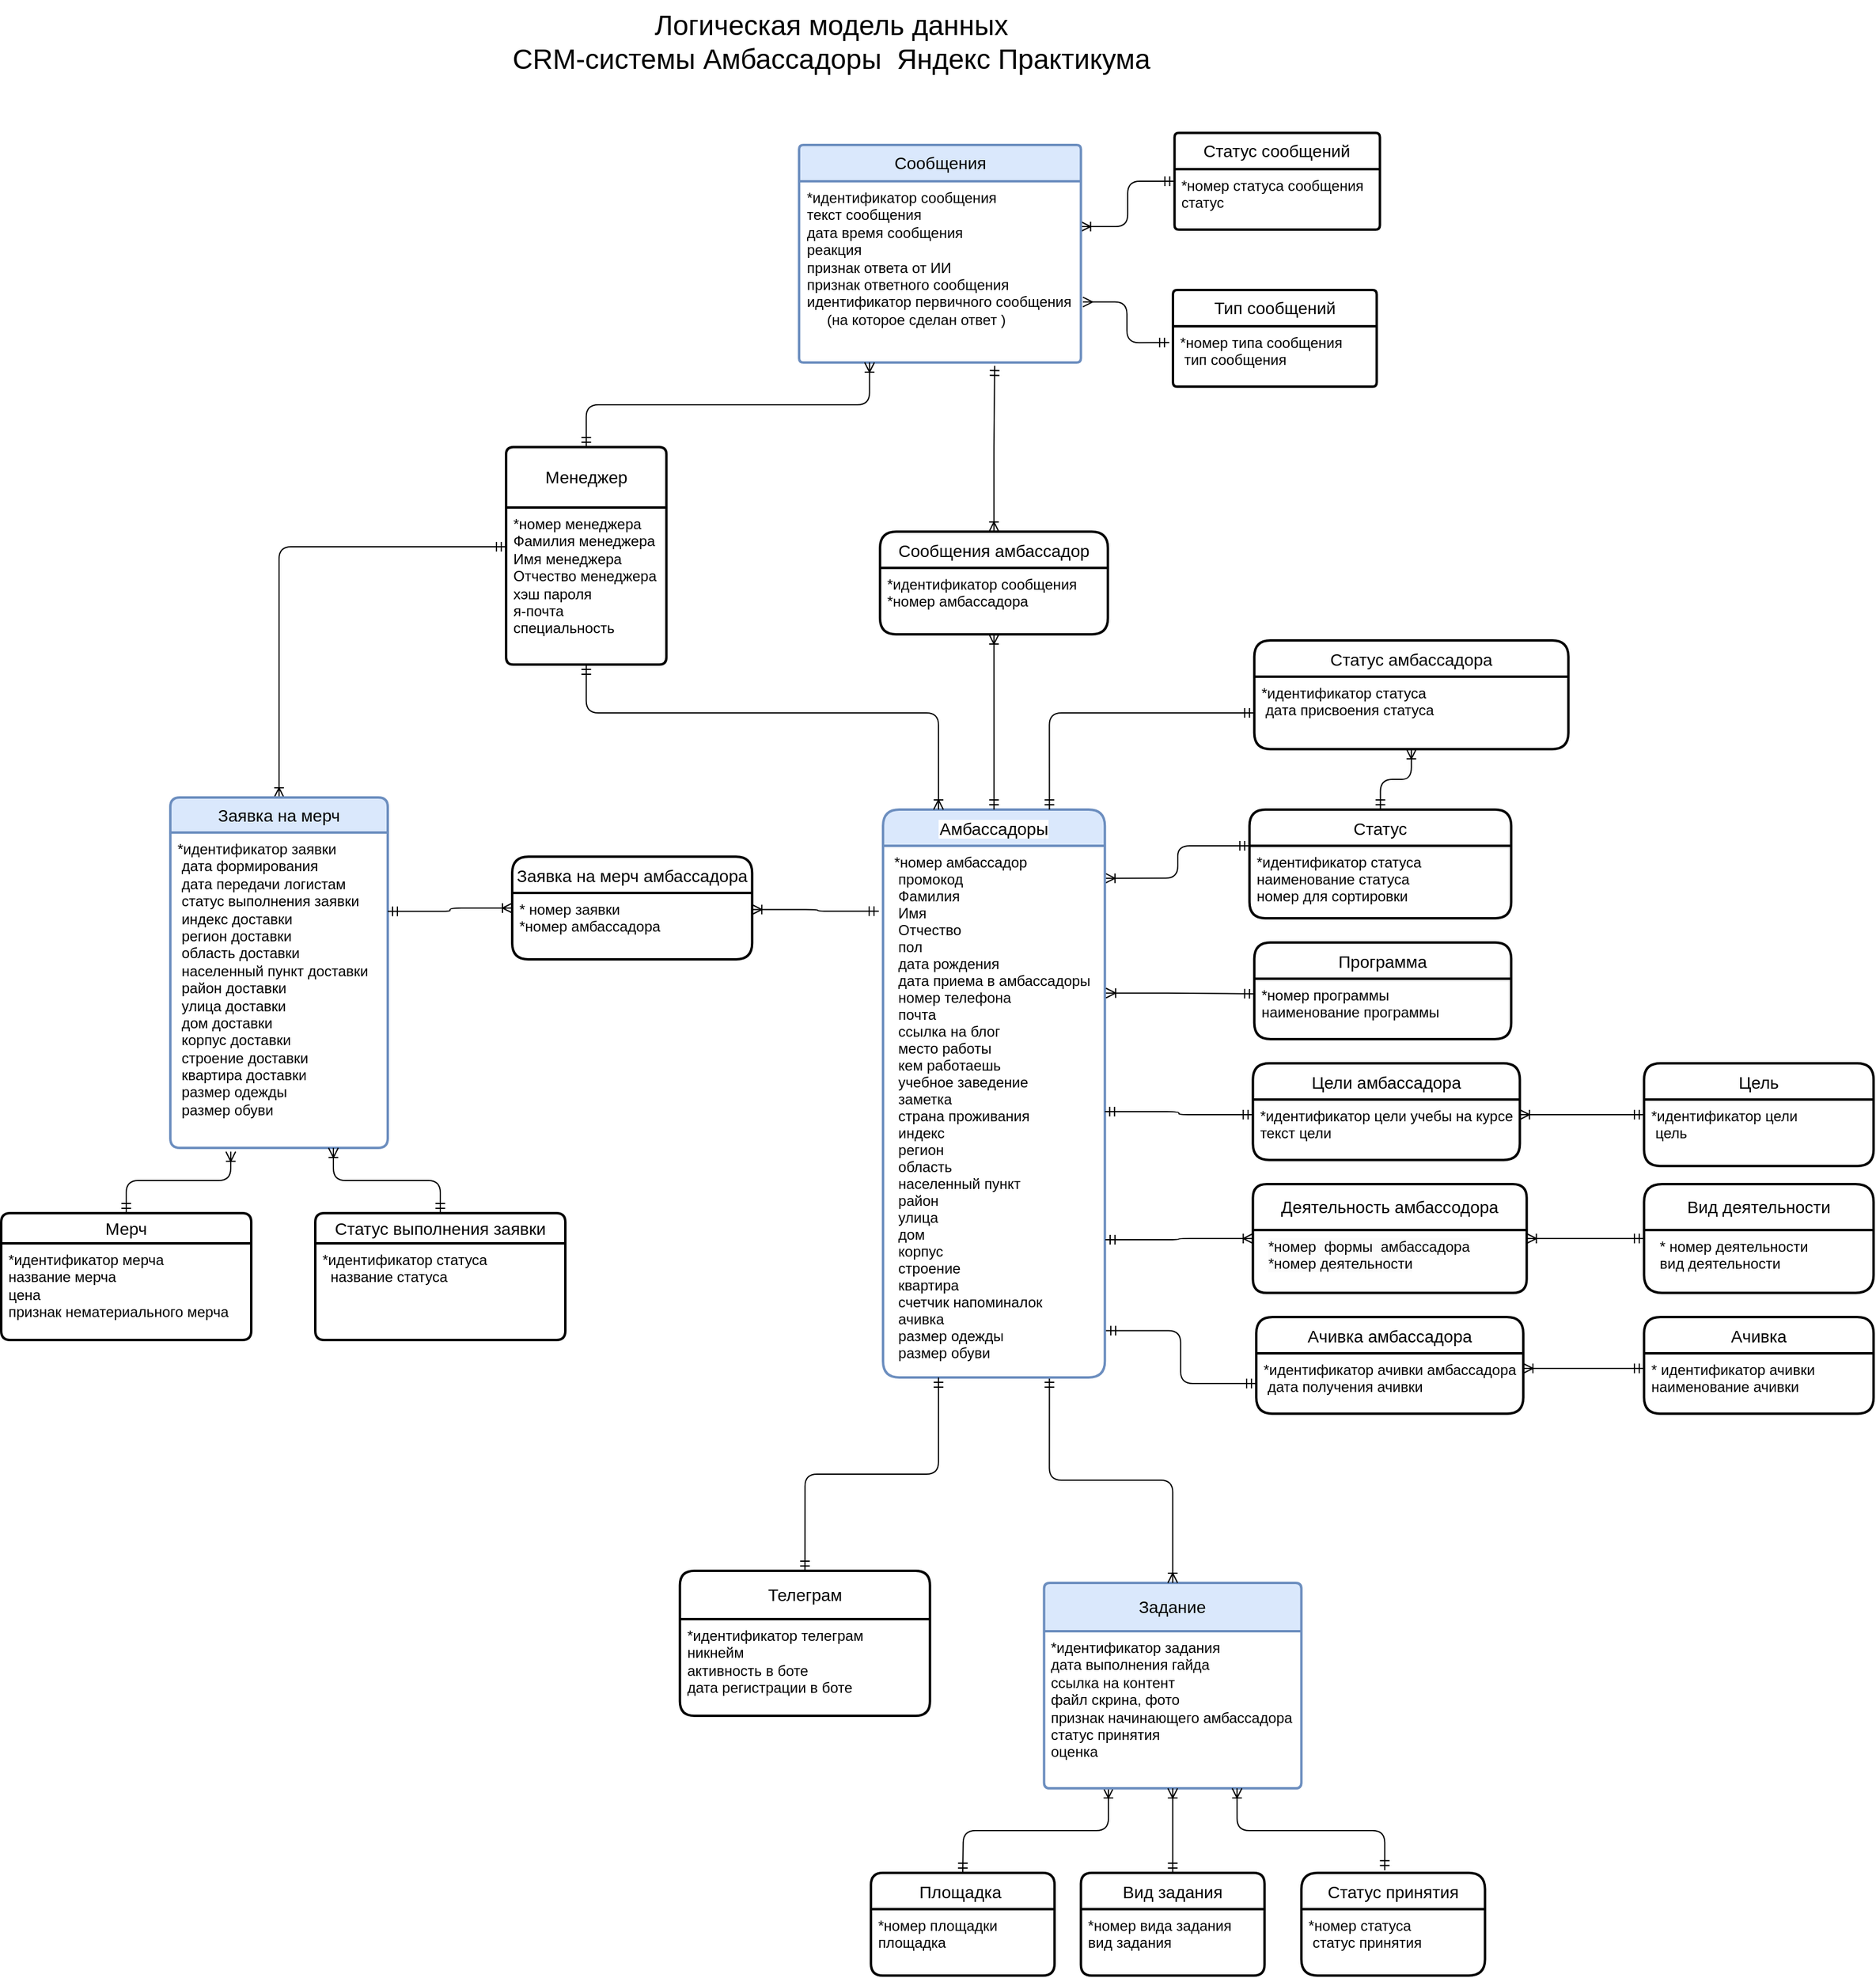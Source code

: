 <mxfile version="24.0.2" type="google">
  <diagram id="1inoC5KQW_fs6emmMPmP" name="Логическая модель">
    <mxGraphModel grid="1" page="1" gridSize="10" guides="1" tooltips="1" connect="1" arrows="1" fold="1" pageScale="1" pageWidth="827" pageHeight="1169" math="0" shadow="0">
      <root>
        <mxCell id="0" />
        <mxCell id="1" parent="0" />
        <mxCell id="5Cf8RRvjpmUDaNiOlN3a-1" style="edgeStyle=orthogonalEdgeStyle;rounded=1;orthogonalLoop=1;jettySize=auto;html=1;startArrow=ERmandOne;startFill=0;endArrow=ERoneToMany;endFill=0;entryX=1;entryY=0.25;entryDx=0;entryDy=0;curved=0;exitX=-0.019;exitY=0.123;exitDx=0;exitDy=0;exitPerimeter=0;" edge="1" parent="1" source="5Cf8RRvjpmUDaNiOlN3a-15" target="5Cf8RRvjpmUDaNiOlN3a-71">
          <mxGeometry relative="1" as="geometry">
            <mxPoint x="790" y="820" as="sourcePoint" />
            <mxPoint x="1020" y="970" as="targetPoint" />
          </mxGeometry>
        </mxCell>
        <mxCell id="5Cf8RRvjpmUDaNiOlN3a-2" value="Статус выполнения заявки" style="swimlane;childLayout=stackLayout;horizontal=1;startSize=25;horizontalStack=0;rounded=1;fontSize=14;fontStyle=0;strokeWidth=2;resizeParent=0;resizeLast=1;shadow=0;dashed=0;align=center;arcSize=10;whiteSpace=wrap;html=1;" vertex="1" parent="1">
          <mxGeometry x="330" y="1064" width="207" height="105" as="geometry" />
        </mxCell>
        <mxCell id="5Cf8RRvjpmUDaNiOlN3a-3" value="*идентификатор статуса&lt;br&gt;&amp;nbsp; название статуса" style="align=left;strokeColor=none;fillColor=none;spacingLeft=4;fontSize=12;verticalAlign=top;resizable=0;rotatable=0;part=1;html=1;" vertex="1" parent="5Cf8RRvjpmUDaNiOlN3a-2">
          <mxGeometry y="25" width="207" height="80" as="geometry" />
        </mxCell>
        <mxCell id="JC4E2Cn0BQSl0S-bhaAd-7" style="edgeStyle=orthogonalEdgeStyle;rounded=1;orthogonalLoop=1;jettySize=auto;html=1;exitX=0.25;exitY=1;exitDx=0;exitDy=0;curved=0;startArrow=ERoneToMany;startFill=0;endArrow=ERmandOne;endFill=0;" edge="1" parent="1" source="5Cf8RRvjpmUDaNiOlN3a-5">
          <mxGeometry relative="1" as="geometry">
            <mxPoint x="766.78" y="1500" as="sourcePoint" />
            <mxPoint x="866" y="1610" as="targetPoint" />
          </mxGeometry>
        </mxCell>
        <mxCell id="5Cf8RRvjpmUDaNiOlN3a-4" value="Задание" style="swimlane;childLayout=stackLayout;horizontal=1;startSize=40;horizontalStack=0;rounded=1;fontSize=14;fontStyle=0;strokeWidth=2;resizeParent=0;resizeLast=1;shadow=0;dashed=0;align=center;arcSize=4;whiteSpace=wrap;html=1;fillColor=#dae8fc;strokeColor=#6c8ebf;" vertex="1" parent="1">
          <mxGeometry x="933.31" y="1370" width="213" height="170" as="geometry" />
        </mxCell>
        <mxCell id="5Cf8RRvjpmUDaNiOlN3a-5" value="*идентификатор задания&lt;br&gt;дата выполнения гайда&lt;br&gt;ссылка на контент&lt;br&gt;файл скрина, фото&lt;br&gt;признак начинающего амбассадора&lt;br&gt;статус принятия&lt;div&gt;оценка&lt;/div&gt;" style="align=left;strokeColor=none;fillColor=none;spacingLeft=4;fontSize=12;verticalAlign=top;resizable=0;rotatable=0;part=1;html=1;" vertex="1" parent="5Cf8RRvjpmUDaNiOlN3a-4">
          <mxGeometry y="40" width="213" height="130" as="geometry" />
        </mxCell>
        <mxCell id="5Cf8RRvjpmUDaNiOlN3a-6" style="edgeStyle=orthogonalEdgeStyle;rounded=1;orthogonalLoop=1;jettySize=auto;html=1;entryX=0.5;entryY=0;entryDx=0;entryDy=0;startArrow=ERmandOne;startFill=0;endArrow=ERoneToMany;endFill=0;exitX=0.75;exitY=1;exitDx=0;exitDy=0;curved=0;" edge="1" parent="1" source="5Cf8RRvjpmUDaNiOlN3a-15" target="5Cf8RRvjpmUDaNiOlN3a-4">
          <mxGeometry relative="1" as="geometry">
            <mxPoint x="756.848" y="1105" as="sourcePoint" />
          </mxGeometry>
        </mxCell>
        <mxCell id="ZbO9i80iJ5fe-en0xGjB-13" style="edgeStyle=orthogonalEdgeStyle;rounded=1;orthogonalLoop=1;jettySize=auto;html=1;exitX=0.5;exitY=0;exitDx=0;exitDy=0;entryX=0;entryY=0.25;entryDx=0;entryDy=0;startArrow=ERoneToMany;startFill=0;endArrow=ERmandOne;endFill=0;curved=0;" edge="1" parent="1" source="5Cf8RRvjpmUDaNiOlN3a-10" target="5Cf8RRvjpmUDaNiOlN3a-54">
          <mxGeometry relative="1" as="geometry" />
        </mxCell>
        <mxCell id="5Cf8RRvjpmUDaNiOlN3a-10" value="Заявка на мерч" style="swimlane;childLayout=stackLayout;horizontal=1;startSize=29;horizontalStack=0;rounded=1;fontSize=14;fontStyle=0;strokeWidth=2;resizeParent=0;resizeLast=1;shadow=0;dashed=0;align=center;arcSize=9;whiteSpace=wrap;html=1;fillColor=#dae8fc;strokeColor=#6c8ebf;" vertex="1" parent="1">
          <mxGeometry x="210" y="720" width="180" height="290" as="geometry" />
        </mxCell>
        <mxCell id="5Cf8RRvjpmUDaNiOlN3a-11" value="*идентификатор&amp;nbsp;заявки&lt;div&gt;&lt;/div&gt;&lt;span style=&quot;background-color: initial;&quot;&gt;&amp;nbsp;дата формирования&lt;/span&gt;&lt;br&gt;&lt;div&gt;&lt;span style=&quot;background-color: initial;&quot;&gt;&amp;nbsp;дата передачи логистам&lt;/span&gt;&lt;/div&gt;&lt;div&gt;&lt;div style=&quot;border-color: var(--border-color);&quot;&gt;&lt;/div&gt;&lt;/div&gt;&lt;span style=&quot;background-color: initial;&quot;&gt;&amp;nbsp;статус выполнения заявки&amp;nbsp;&lt;/span&gt;&lt;div&gt;&lt;span style=&quot;background-color: rgb(255, 255, 255);&quot;&gt;&amp;nbsp;индекс доставки&lt;/span&gt;&lt;br style=&quot;padding: 0px; margin: 0px;&quot;&gt;&lt;span style=&quot;background-color: rgb(255, 255, 255);&quot;&gt;&amp;nbsp;регион доставки&lt;/span&gt;&lt;br style=&quot;padding: 0px; margin: 0px;&quot;&gt;&lt;span style=&quot;background-color: rgb(255, 255, 255);&quot;&gt;&amp;nbsp;область доставки&lt;/span&gt;&lt;br style=&quot;padding: 0px; margin: 0px;&quot;&gt;&lt;span style=&quot;background-color: rgb(255, 255, 255);&quot;&gt;&amp;nbsp;населенный пункт доставки&lt;/span&gt;&lt;br style=&quot;padding: 0px; margin: 0px;&quot;&gt;&lt;span style=&quot;background-color: rgb(255, 255, 255);&quot;&gt;&amp;nbsp;район доставки&lt;/span&gt;&lt;br style=&quot;padding: 0px; margin: 0px;&quot;&gt;&lt;span style=&quot;background-color: rgb(255, 255, 255);&quot;&gt;&amp;nbsp;улица доставки&lt;/span&gt;&lt;br style=&quot;padding: 0px; margin: 0px;&quot;&gt;&lt;span style=&quot;background-color: rgb(255, 255, 255);&quot;&gt;&amp;nbsp;дом доставки&lt;/span&gt;&lt;br style=&quot;padding: 0px; margin: 0px;&quot;&gt;&lt;span style=&quot;background-color: rgb(255, 255, 255);&quot;&gt;&amp;nbsp;корпус доставки&lt;/span&gt;&lt;br style=&quot;padding: 0px; margin: 0px;&quot;&gt;&lt;span style=&quot;background-color: rgb(255, 255, 255);&quot;&gt;&amp;nbsp;строение доставки&lt;/span&gt;&lt;br style=&quot;padding: 0px; margin: 0px;&quot;&gt;&lt;span style=&quot;background-color: rgb(255, 255, 255);&quot;&gt;&amp;nbsp;квартира доставки&lt;/span&gt;&lt;span style=&quot;background-color: initial;&quot;&gt;&lt;br&gt;&lt;/span&gt;&lt;/div&gt;&lt;div&gt;&lt;span style=&quot;background-color: rgb(255, 255, 255);&quot;&gt;&amp;nbsp;размер одежды&lt;/span&gt;&lt;br style=&quot;padding: 0px; margin: 0px;&quot;&gt;&lt;span style=&quot;background-color: rgb(255, 255, 255);&quot;&gt;&amp;nbsp;размер обуви&lt;/span&gt;&lt;span style=&quot;background-color: rgb(255, 255, 255);&quot;&gt;&lt;br&gt;&lt;/span&gt;&lt;/div&gt;" style="align=left;strokeColor=none;fillColor=none;spacingLeft=4;fontSize=12;verticalAlign=top;resizable=0;rotatable=0;part=1;html=1;" vertex="1" parent="5Cf8RRvjpmUDaNiOlN3a-10">
          <mxGeometry y="29" width="180" height="261" as="geometry" />
        </mxCell>
        <mxCell id="5Cf8RRvjpmUDaNiOlN3a-12" style="edgeStyle=orthogonalEdgeStyle;rounded=1;orthogonalLoop=1;jettySize=auto;html=1;exitX=0.5;exitY=0;exitDx=0;exitDy=0;entryX=0.75;entryY=1;entryDx=0;entryDy=0;startArrow=ERmandOne;startFill=0;endArrow=ERoneToMany;endFill=0;curved=0;" edge="1" parent="1" source="5Cf8RRvjpmUDaNiOlN3a-2" target="5Cf8RRvjpmUDaNiOlN3a-11">
          <mxGeometry relative="1" as="geometry">
            <mxPoint x="40.81" y="985.069" as="sourcePoint" />
          </mxGeometry>
        </mxCell>
        <mxCell id="5Cf8RRvjpmUDaNiOlN3a-13" style="edgeStyle=orthogonalEdgeStyle;rounded=1;orthogonalLoop=1;jettySize=auto;html=1;entryX=0;entryY=0;entryDx=0;entryDy=0;startArrow=ERoneToMany;startFill=0;endArrow=ERmandOne;endFill=0;exitX=1.002;exitY=0.061;exitDx=0;exitDy=0;curved=0;exitPerimeter=0;" edge="1" parent="1" source="5Cf8RRvjpmUDaNiOlN3a-15" target="5Cf8RRvjpmUDaNiOlN3a-51">
          <mxGeometry relative="1" as="geometry">
            <Array as="points">
              <mxPoint x="1044" y="787" />
              <mxPoint x="1044" y="760" />
            </Array>
          </mxGeometry>
        </mxCell>
        <mxCell id="5Cf8RRvjpmUDaNiOlN3a-14" value="Амбассадоры" style="swimlane;childLayout=stackLayout;horizontal=1;startSize=30;horizontalStack=0;rounded=1;fontSize=14;fontStyle=0;strokeWidth=2;resizeParent=0;resizeLast=1;shadow=0;dashed=0;align=center;labelBackgroundColor=#FFFFFF;labelBorderColor=none;fillColor=#dae8fc;strokeColor=#6c8ebf;" vertex="1" parent="1">
          <mxGeometry x="800" y="730" width="183.65" height="470" as="geometry">
            <mxRectangle x="50" y="-970" width="130" height="30" as="alternateBounds" />
          </mxGeometry>
        </mxCell>
        <mxCell id="5Cf8RRvjpmUDaNiOlN3a-15" value=" *номер амбассадор&#xa;  промокод&#xa;  Фамилия&#xa;  Имя&#xa;  Отчество&#xa;  пол&#xa;  дата рождения&#xa;  дата приема в амбассадоры&#xa;  номер телефона&#xa;  почта  &#xa;  ссылка на блог&#xa;  место работы&#xa;  кем работаешь&#xa;  учебное заведение &#xa;  заметка &#xa;  страна проживания&#xa;  индекс&#xa;  регион&#xa;  область&#xa;  населенный пункт&#xa;  район&#xa;  улица&#xa;  дом&#xa;  корпус&#xa;  строение&#xa;  квартира&#xa;  счетчик напоминалок&#xa;  ачивка&#xa;  размер одежды&#xa;  размер обуви&#xa;" style="align=left;strokeColor=none;fillColor=none;spacingLeft=4;fontSize=12;verticalAlign=top;resizable=0;rotatable=0;part=1;labelBackgroundColor=#FFFFFF;labelBorderColor=none;" vertex="1" parent="5Cf8RRvjpmUDaNiOlN3a-14">
          <mxGeometry y="30" width="183.65" height="440" as="geometry" />
        </mxCell>
        <mxCell id="5Cf8RRvjpmUDaNiOlN3a-16" style="edgeStyle=orthogonalEdgeStyle;rounded=1;orthogonalLoop=1;jettySize=auto;html=1;entryX=0;entryY=0.25;entryDx=0;entryDy=0;startArrow=ERoneToMany;startFill=0;endArrow=ERmandOne;endFill=0;curved=0;exitX=1.005;exitY=0.277;exitDx=0;exitDy=0;exitPerimeter=0;" edge="1" parent="1" source="5Cf8RRvjpmUDaNiOlN3a-15" target="5Cf8RRvjpmUDaNiOlN3a-42">
          <mxGeometry relative="1" as="geometry">
            <mxPoint x="983.65" y="895" as="sourcePoint" />
            <mxPoint x="1288.65" y="901.5" as="targetPoint" />
          </mxGeometry>
        </mxCell>
        <mxCell id="5Cf8RRvjpmUDaNiOlN3a-27" value="Цель" style="swimlane;childLayout=stackLayout;horizontal=1;startSize=30;horizontalStack=0;rounded=1;fontSize=14;fontStyle=0;strokeWidth=2;resizeParent=0;resizeLast=1;shadow=0;dashed=0;align=center;labelBackgroundColor=#FFFFFF;labelBorderColor=none;" vertex="1" parent="1">
          <mxGeometry x="1430" y="940" width="190" height="85" as="geometry">
            <mxRectangle x="50" y="-970" width="130" height="30" as="alternateBounds" />
          </mxGeometry>
        </mxCell>
        <mxCell id="5Cf8RRvjpmUDaNiOlN3a-28" value="*идентификатор цели&#xa; цель" style="align=left;strokeColor=none;fillColor=none;spacingLeft=4;fontSize=12;verticalAlign=top;resizable=0;rotatable=0;part=1;labelBackgroundColor=#FFFFFF;labelBorderColor=none;" vertex="1" parent="5Cf8RRvjpmUDaNiOlN3a-27">
          <mxGeometry y="30" width="190" height="55" as="geometry" />
        </mxCell>
        <mxCell id="5Cf8RRvjpmUDaNiOlN3a-29" value="Цели амбассадора" style="swimlane;childLayout=stackLayout;horizontal=1;startSize=30;horizontalStack=0;rounded=1;fontSize=14;fontStyle=0;strokeWidth=2;resizeParent=0;resizeLast=1;shadow=0;dashed=0;align=center;labelBackgroundColor=#FFFFFF;labelBorderColor=none;" vertex="1" parent="1">
          <mxGeometry x="1106.19" y="940" width="220.98" height="80" as="geometry">
            <mxRectangle x="50" y="-970" width="130" height="30" as="alternateBounds" />
          </mxGeometry>
        </mxCell>
        <mxCell id="5Cf8RRvjpmUDaNiOlN3a-30" value="*идентификатор цели учебы на курсе&#xa;текст цели" style="align=left;strokeColor=none;fillColor=none;spacingLeft=4;fontSize=12;verticalAlign=top;resizable=0;rotatable=0;part=1;labelBackgroundColor=#FFFFFF;labelBorderColor=none;" vertex="1" parent="5Cf8RRvjpmUDaNiOlN3a-29">
          <mxGeometry y="30" width="220.98" height="50" as="geometry" />
        </mxCell>
        <mxCell id="5Cf8RRvjpmUDaNiOlN3a-31" style="edgeStyle=orthogonalEdgeStyle;rounded=1;orthogonalLoop=1;jettySize=auto;html=1;exitX=1;exitY=0.25;exitDx=0;exitDy=0;entryX=0;entryY=0.5;entryDx=0;entryDy=0;startArrow=ERoneToMany;startFill=0;endArrow=ERmandOne;endFill=0;curved=0;" edge="1" parent="1" source="5Cf8RRvjpmUDaNiOlN3a-30" target="5Cf8RRvjpmUDaNiOlN3a-27">
          <mxGeometry relative="1" as="geometry" />
        </mxCell>
        <mxCell id="5Cf8RRvjpmUDaNiOlN3a-34" value="Телеграм" style="swimlane;childLayout=stackLayout;horizontal=1;startSize=40;horizontalStack=0;rounded=1;fontSize=14;fontStyle=0;strokeWidth=2;resizeParent=0;resizeLast=1;shadow=0;dashed=0;align=center;arcSize=10;whiteSpace=wrap;html=1;" vertex="1" parent="1">
          <mxGeometry x="631.85" y="1360" width="207" height="120" as="geometry" />
        </mxCell>
        <mxCell id="5Cf8RRvjpmUDaNiOlN3a-35" value="*идентификатор телеграм&lt;br&gt;никнейм&amp;nbsp;&lt;br style=&quot;border-color: var(--border-color); padding: 0px; margin: 0px;&quot;&gt;&lt;span style=&quot;background-color: rgb(255, 255, 255);&quot;&gt;активность в боте &lt;br&gt;&lt;/span&gt;&lt;span style=&quot;background-color: rgb(255, 255, 255);&quot;&gt;дата регистрации в боте&lt;/span&gt;" style="align=left;strokeColor=none;fillColor=none;spacingLeft=4;fontSize=12;verticalAlign=top;resizable=0;rotatable=0;part=1;html=1;" vertex="1" parent="5Cf8RRvjpmUDaNiOlN3a-34">
          <mxGeometry y="40" width="207" height="80" as="geometry" />
        </mxCell>
        <mxCell id="5Cf8RRvjpmUDaNiOlN3a-36" style="edgeStyle=orthogonalEdgeStyle;rounded=1;orthogonalLoop=1;jettySize=auto;html=1;exitX=0.25;exitY=1;exitDx=0;exitDy=0;entryX=0.5;entryY=0;entryDx=0;entryDy=0;startArrow=ERmandOne;startFill=0;endArrow=ERmandOne;endFill=0;curved=0;" edge="1" parent="1" source="5Cf8RRvjpmUDaNiOlN3a-15" target="5Cf8RRvjpmUDaNiOlN3a-34">
          <mxGeometry relative="1" as="geometry" />
        </mxCell>
        <mxCell id="5Cf8RRvjpmUDaNiOlN3a-41" value="Программа" style="swimlane;childLayout=stackLayout;horizontal=1;startSize=30;horizontalStack=0;rounded=1;fontSize=14;fontStyle=0;strokeWidth=2;resizeParent=0;resizeLast=1;shadow=0;dashed=0;align=center;labelBackgroundColor=#FFFFFF;labelBorderColor=none;" vertex="1" parent="1">
          <mxGeometry x="1107.35" y="840" width="212.65" height="80" as="geometry">
            <mxRectangle x="50" y="-970" width="130" height="30" as="alternateBounds" />
          </mxGeometry>
        </mxCell>
        <mxCell id="5Cf8RRvjpmUDaNiOlN3a-42" value="*номер программы&#xa;наименование программы" style="align=left;strokeColor=none;fillColor=none;spacingLeft=4;fontSize=12;verticalAlign=top;resizable=0;rotatable=0;part=1;labelBackgroundColor=#FFFFFF;labelBorderColor=none;" vertex="1" parent="5Cf8RRvjpmUDaNiOlN3a-41">
          <mxGeometry y="30" width="212.65" height="50" as="geometry" />
        </mxCell>
        <mxCell id="5Cf8RRvjpmUDaNiOlN3a-43" value="Вид деятельности" style="swimlane;childLayout=stackLayout;horizontal=1;startSize=38;horizontalStack=0;rounded=1;fontSize=14;fontStyle=0;strokeWidth=2;resizeParent=0;resizeLast=1;shadow=0;dashed=0;align=center;arcSize=13;whiteSpace=wrap;html=1;" vertex="1" parent="1">
          <mxGeometry x="1430" y="1040" width="190" height="90" as="geometry" />
        </mxCell>
        <mxCell id="5Cf8RRvjpmUDaNiOlN3a-44" value="&lt;div style=&quot;margin-bottom: 10px; font-family: Helvetica, Arial, sans-serif; background-color: rgb(255, 255, 255);&quot; class=&quot;survey__checkbox-list&quot;&gt;&lt;label style=&quot;cursor: pointer; display: table-cell; padding-left: 7px;&quot; aria-level=&quot;3&quot; role=&quot;heading&quot; title=&quot;&quot; for=&quot;uniq170770402466999775&quot; id=&quot;labeluniq170770402466999775&quot; aria-hidden=&quot;true&quot; class=&quot;checkbox__label&quot;&gt;* номер деятельности&lt;br&gt;вид деятельности&lt;/label&gt;&lt;/div&gt;" style="align=left;strokeColor=none;fillColor=none;spacingLeft=4;fontSize=12;verticalAlign=top;resizable=0;rotatable=0;part=1;html=1;" vertex="1" parent="5Cf8RRvjpmUDaNiOlN3a-43">
          <mxGeometry y="38" width="190" height="52" as="geometry" />
        </mxCell>
        <mxCell id="5Cf8RRvjpmUDaNiOlN3a-47" style="edgeStyle=orthogonalEdgeStyle;rounded=1;orthogonalLoop=1;jettySize=auto;html=1;exitX=1;exitY=0.5;exitDx=0;exitDy=0;entryX=0;entryY=0.25;entryDx=0;entryDy=0;startArrow=ERmandOne;startFill=0;endArrow=ERmandOne;endFill=0;curved=0;" edge="1" parent="1" source="5Cf8RRvjpmUDaNiOlN3a-15" target="5Cf8RRvjpmUDaNiOlN3a-30">
          <mxGeometry relative="1" as="geometry">
            <mxPoint x="1583" y="1195" as="targetPoint" />
            <mxPoint x="1440" y="977.5" as="sourcePoint" />
          </mxGeometry>
        </mxCell>
        <mxCell id="5Cf8RRvjpmUDaNiOlN3a-48" style="edgeStyle=orthogonalEdgeStyle;rounded=1;orthogonalLoop=1;jettySize=auto;html=1;entryX=0;entryY=0.5;entryDx=0;entryDy=0;startArrow=ERmandOne;startFill=0;endArrow=ERoneToMany;endFill=0;curved=0;exitX=1.002;exitY=0.741;exitDx=0;exitDy=0;exitPerimeter=0;" edge="1" parent="1" source="5Cf8RRvjpmUDaNiOlN3a-15" target="ZbO9i80iJ5fe-en0xGjB-9">
          <mxGeometry relative="1" as="geometry">
            <mxPoint x="1070" y="1180" as="sourcePoint" />
            <mxPoint x="1114.33" y="1137.5" as="targetPoint" />
          </mxGeometry>
        </mxCell>
        <mxCell id="5Cf8RRvjpmUDaNiOlN3a-49" style="edgeStyle=orthogonalEdgeStyle;rounded=1;orthogonalLoop=1;jettySize=auto;html=1;entryX=0;entryY=0.5;entryDx=0;entryDy=0;startArrow=ERoneToMany;startFill=0;endArrow=ERmandOne;endFill=0;curved=0;exitX=1;exitY=0.5;exitDx=0;exitDy=0;" edge="1" parent="1" source="ZbO9i80iJ5fe-en0xGjB-9" target="5Cf8RRvjpmUDaNiOlN3a-43">
          <mxGeometry relative="1" as="geometry">
            <mxPoint x="1340" y="1138" as="sourcePoint" />
          </mxGeometry>
        </mxCell>
        <mxCell id="ZbO9i80iJ5fe-en0xGjB-7" style="edgeStyle=orthogonalEdgeStyle;rounded=1;orthogonalLoop=1;jettySize=auto;html=1;entryX=0.5;entryY=1;entryDx=0;entryDy=0;curved=0;startArrow=ERmandOne;startFill=0;endArrow=ERoneToMany;endFill=0;" edge="1" parent="1" source="5Cf8RRvjpmUDaNiOlN3a-50" target="ZbO9i80iJ5fe-en0xGjB-6">
          <mxGeometry relative="1" as="geometry" />
        </mxCell>
        <mxCell id="5Cf8RRvjpmUDaNiOlN3a-50" value="Статус" style="swimlane;childLayout=stackLayout;horizontal=1;startSize=30;horizontalStack=0;rounded=1;fontSize=14;fontStyle=0;strokeWidth=2;resizeParent=0;resizeLast=1;shadow=0;dashed=0;align=center;labelBackgroundColor=#FFFFFF;labelBorderColor=none;" vertex="1" parent="1">
          <mxGeometry x="1103.35" y="730" width="216.65" height="90" as="geometry">
            <mxRectangle x="50" y="-970" width="130" height="30" as="alternateBounds" />
          </mxGeometry>
        </mxCell>
        <mxCell id="5Cf8RRvjpmUDaNiOlN3a-51" value="*идентификатор статуса  &#xa;наименование статуса&#xa;номер для сортировки" style="align=left;strokeColor=none;fillColor=none;spacingLeft=4;fontSize=12;verticalAlign=top;resizable=0;rotatable=0;part=1;labelBackgroundColor=#FFFFFF;labelBorderColor=none;" vertex="1" parent="5Cf8RRvjpmUDaNiOlN3a-50">
          <mxGeometry y="30" width="216.65" height="60" as="geometry" />
        </mxCell>
        <mxCell id="5Cf8RRvjpmUDaNiOlN3a-53" value="Менеджер" style="swimlane;childLayout=stackLayout;horizontal=1;startSize=50;horizontalStack=0;rounded=1;fontSize=14;fontStyle=0;strokeWidth=2;resizeParent=0;resizeLast=1;shadow=0;dashed=0;align=center;arcSize=4;whiteSpace=wrap;html=1;" vertex="1" parent="1">
          <mxGeometry x="487.97" y="430" width="132.7" height="180" as="geometry" />
        </mxCell>
        <mxCell id="5Cf8RRvjpmUDaNiOlN3a-54" value="*номер менеджера&lt;br&gt;Фамилия менеджера&lt;br style=&quot;border-color: var(--border-color); padding: 0px; margin: 0px;&quot;&gt;&lt;span style=&quot;background-color: rgb(255, 255, 255);&quot;&gt;Имя менеджера&lt;/span&gt;&lt;br style=&quot;border-color: var(--border-color); padding: 0px; margin: 0px;&quot;&gt;&lt;span style=&quot;background-color: rgb(255, 255, 255);&quot;&gt;Отчество менеджера&lt;br&gt;&lt;/span&gt;хэш пароля&lt;br&gt;я-почта&lt;br&gt;специальность" style="align=left;strokeColor=none;fillColor=none;spacingLeft=4;fontSize=12;verticalAlign=top;resizable=0;rotatable=0;part=1;html=1;" vertex="1" parent="5Cf8RRvjpmUDaNiOlN3a-53">
          <mxGeometry y="50" width="132.7" height="130" as="geometry" />
        </mxCell>
        <mxCell id="5Cf8RRvjpmUDaNiOlN3a-55" style="edgeStyle=orthogonalEdgeStyle;rounded=1;orthogonalLoop=1;jettySize=auto;html=1;entryX=0.25;entryY=0;entryDx=0;entryDy=0;startArrow=ERmandOne;startFill=0;endArrow=ERoneToMany;endFill=0;exitX=0.5;exitY=1;exitDx=0;exitDy=0;curved=0;" edge="1" parent="1" source="5Cf8RRvjpmUDaNiOlN3a-54" target="5Cf8RRvjpmUDaNiOlN3a-14">
          <mxGeometry relative="1" as="geometry">
            <Array as="points">
              <mxPoint x="554" y="650" />
              <mxPoint x="846" y="650" />
            </Array>
          </mxGeometry>
        </mxCell>
        <mxCell id="5Cf8RRvjpmUDaNiOlN3a-56" value="Статус сообщений" style="swimlane;childLayout=stackLayout;horizontal=1;startSize=30;horizontalStack=0;rounded=1;fontSize=14;fontStyle=0;strokeWidth=2;resizeParent=0;resizeLast=1;shadow=0;dashed=0;align=center;arcSize=4;whiteSpace=wrap;html=1;" vertex="1" parent="1">
          <mxGeometry x="1041.31" y="170" width="170" height="80" as="geometry" />
        </mxCell>
        <mxCell id="5Cf8RRvjpmUDaNiOlN3a-57" value="*номер статуса сообщения&lt;br&gt;статус&amp;nbsp;" style="align=left;strokeColor=none;fillColor=none;spacingLeft=4;fontSize=12;verticalAlign=top;resizable=0;rotatable=0;part=1;html=1;" vertex="1" parent="5Cf8RRvjpmUDaNiOlN3a-56">
          <mxGeometry y="30" width="170" height="50" as="geometry" />
        </mxCell>
        <mxCell id="5Cf8RRvjpmUDaNiOlN3a-59" style="edgeStyle=orthogonalEdgeStyle;rounded=1;orthogonalLoop=1;jettySize=auto;html=1;exitX=1;exitY=0.25;exitDx=0;exitDy=0;entryX=0;entryY=0.5;entryDx=0;entryDy=0;endArrow=ERmandOne;endFill=0;startArrow=ERoneToMany;startFill=0;curved=0;" edge="1" parent="1" source="5Cf8RRvjpmUDaNiOlN3a-61" target="5Cf8RRvjpmUDaNiOlN3a-56">
          <mxGeometry relative="1" as="geometry" />
        </mxCell>
        <mxCell id="5Cf8RRvjpmUDaNiOlN3a-60" value="Сообщения" style="swimlane;childLayout=stackLayout;horizontal=1;startSize=30;horizontalStack=0;rounded=1;fontSize=14;fontStyle=0;strokeWidth=2;resizeParent=0;resizeLast=1;shadow=0;dashed=0;align=center;arcSize=4;whiteSpace=wrap;html=1;fillColor=#dae8fc;strokeColor=#6c8ebf;" vertex="1" parent="1">
          <mxGeometry x="730.5" y="180" width="233.31" height="180" as="geometry" />
        </mxCell>
        <mxCell id="5Cf8RRvjpmUDaNiOlN3a-61" value="*идентификатор сообщения&lt;br&gt;текст сообщения&lt;br&gt;дата время сообщения&lt;br&gt;реакция&lt;br&gt;признак ответа от ИИ&lt;div&gt;признак ответного сообщения&lt;br&gt;&lt;div&gt;идентификатор первичного сообщения&lt;/div&gt;&lt;div&gt;&amp;nbsp; &amp;nbsp; &amp;nbsp;(на которое сделан ответ )&lt;/div&gt;&lt;/div&gt;" style="align=left;strokeColor=none;fillColor=none;spacingLeft=4;fontSize=12;verticalAlign=top;resizable=0;rotatable=0;part=1;html=1;" vertex="1" parent="5Cf8RRvjpmUDaNiOlN3a-60">
          <mxGeometry y="30" width="233.31" height="150" as="geometry" />
        </mxCell>
        <mxCell id="5Cf8RRvjpmUDaNiOlN3a-65" value="Тип сообщений" style="swimlane;childLayout=stackLayout;horizontal=1;startSize=30;horizontalStack=0;rounded=1;fontSize=14;fontStyle=0;strokeWidth=2;resizeParent=0;resizeLast=1;shadow=0;dashed=0;align=center;arcSize=4;whiteSpace=wrap;html=1;" vertex="1" parent="1">
          <mxGeometry x="1040" y="300" width="168.69" height="80" as="geometry" />
        </mxCell>
        <mxCell id="5Cf8RRvjpmUDaNiOlN3a-66" value="*номер типа сообщения&lt;br&gt;&amp;nbsp;тип сообщения" style="align=left;strokeColor=none;fillColor=none;spacingLeft=4;fontSize=12;verticalAlign=top;resizable=0;rotatable=0;part=1;html=1;" vertex="1" parent="5Cf8RRvjpmUDaNiOlN3a-65">
          <mxGeometry y="30" width="168.69" height="50" as="geometry" />
        </mxCell>
        <mxCell id="5Cf8RRvjpmUDaNiOlN3a-68" style="edgeStyle=orthogonalEdgeStyle;rounded=1;orthogonalLoop=1;jettySize=auto;html=1;exitX=1.007;exitY=0.666;exitDx=0;exitDy=0;entryX=-0.018;entryY=0.271;entryDx=0;entryDy=0;entryPerimeter=0;startArrow=ERmany;startFill=0;endArrow=ERmandOne;endFill=0;curved=0;exitPerimeter=0;" edge="1" parent="1" source="5Cf8RRvjpmUDaNiOlN3a-61" target="5Cf8RRvjpmUDaNiOlN3a-66">
          <mxGeometry relative="1" as="geometry" />
        </mxCell>
        <mxCell id="5Cf8RRvjpmUDaNiOlN3a-69" style="edgeStyle=orthogonalEdgeStyle;rounded=1;orthogonalLoop=1;jettySize=auto;html=1;endArrow=ERmandOne;endFill=0;startArrow=ERoneToMany;startFill=0;curved=0;entryX=1;entryY=0.25;entryDx=0;entryDy=0;" edge="1" parent="1" source="5Cf8RRvjpmUDaNiOlN3a-70" target="5Cf8RRvjpmUDaNiOlN3a-11">
          <mxGeometry relative="1" as="geometry" />
        </mxCell>
        <mxCell id="5Cf8RRvjpmUDaNiOlN3a-70" value="Заявка на мерч амбассадора" style="swimlane;childLayout=stackLayout;horizontal=1;startSize=30;horizontalStack=0;rounded=1;fontSize=14;fontStyle=0;strokeWidth=2;resizeParent=0;resizeLast=1;shadow=0;dashed=0;align=center;labelBackgroundColor=#FFFFFF;labelBorderColor=none;" vertex="1" parent="1">
          <mxGeometry x="493" y="769" width="198.65" height="85" as="geometry">
            <mxRectangle x="50" y="-970" width="130" height="30" as="alternateBounds" />
          </mxGeometry>
        </mxCell>
        <mxCell id="5Cf8RRvjpmUDaNiOlN3a-71" value="* номер заявки &#xa;*номер амбассадора" style="align=left;strokeColor=none;fillColor=none;spacingLeft=4;fontSize=12;verticalAlign=top;resizable=0;rotatable=0;part=1;labelBackgroundColor=#FFFFFF;labelBorderColor=none;" vertex="1" parent="5Cf8RRvjpmUDaNiOlN3a-70">
          <mxGeometry y="30" width="198.65" height="55" as="geometry" />
        </mxCell>
        <mxCell id="5Cf8RRvjpmUDaNiOlN3a-72" style="edgeStyle=orthogonalEdgeStyle;rounded=1;orthogonalLoop=1;jettySize=auto;html=1;entryX=0.25;entryY=1;entryDx=0;entryDy=0;exitX=0.5;exitY=0;exitDx=0;exitDy=0;startArrow=ERmandOne;startFill=0;endArrow=ERoneToMany;endFill=0;curved=0;" edge="1" parent="1" source="5Cf8RRvjpmUDaNiOlN3a-53" target="5Cf8RRvjpmUDaNiOlN3a-61">
          <mxGeometry relative="1" as="geometry" />
        </mxCell>
        <mxCell id="5Cf8RRvjpmUDaNiOlN3a-73" style="edgeStyle=orthogonalEdgeStyle;rounded=1;orthogonalLoop=1;jettySize=auto;html=1;entryX=0.5;entryY=1;entryDx=0;entryDy=0;startArrow=ERmandOne;startFill=0;endArrow=ERoneToMany;endFill=0;curved=0;" edge="1" parent="1" source="5Cf8RRvjpmUDaNiOlN3a-14" target="5Cf8RRvjpmUDaNiOlN3a-74">
          <mxGeometry relative="1" as="geometry" />
        </mxCell>
        <mxCell id="5Cf8RRvjpmUDaNiOlN3a-74" value="Сообщения амбассадор" style="swimlane;childLayout=stackLayout;horizontal=1;startSize=30;horizontalStack=0;rounded=1;fontSize=14;fontStyle=0;strokeWidth=2;resizeParent=0;resizeLast=1;shadow=0;dashed=0;align=center;labelBackgroundColor=#FFFFFF;labelBorderColor=none;" vertex="1" parent="1">
          <mxGeometry x="797.5" y="500" width="188.647" height="85" as="geometry">
            <mxRectangle x="50" y="-970" width="130" height="30" as="alternateBounds" />
          </mxGeometry>
        </mxCell>
        <mxCell id="5Cf8RRvjpmUDaNiOlN3a-75" value="*идентификатор сообщения&#xa;*номер амбассадора" style="align=left;strokeColor=none;fillColor=none;spacingLeft=4;fontSize=12;verticalAlign=top;resizable=0;rotatable=0;part=1;labelBackgroundColor=#FFFFFF;labelBorderColor=none;" vertex="1" parent="5Cf8RRvjpmUDaNiOlN3a-74">
          <mxGeometry y="30" width="188.647" height="55" as="geometry" />
        </mxCell>
        <mxCell id="5Cf8RRvjpmUDaNiOlN3a-76" style="edgeStyle=orthogonalEdgeStyle;rounded=1;orthogonalLoop=1;jettySize=auto;html=1;endArrow=ERmandOne;endFill=0;startArrow=ERoneToMany;startFill=0;curved=0;exitX=0.5;exitY=0;exitDx=0;exitDy=0;entryX=0.694;entryY=1.018;entryDx=0;entryDy=0;entryPerimeter=0;" edge="1" parent="1" source="5Cf8RRvjpmUDaNiOlN3a-74" target="5Cf8RRvjpmUDaNiOlN3a-61">
          <mxGeometry relative="1" as="geometry">
            <mxPoint x="890" y="510" as="sourcePoint" />
            <mxPoint x="880" y="430" as="targetPoint" />
          </mxGeometry>
        </mxCell>
        <mxCell id="rgj8oBWIx8g277pI5Aoi-2" value="&lt;font style=&quot;font-size: 23px;&quot;&gt;Логическая модель данных&amp;nbsp;&lt;br&gt;CRM-системы Амбассадоры&amp;nbsp; Яндекс Практикума&amp;nbsp;&lt;/font&gt;" style="text;html=1;align=center;verticalAlign=middle;resizable=0;points=[];autosize=1;strokeColor=none;fillColor=none;" vertex="1" parent="1">
          <mxGeometry x="480" y="60" width="560" height="70" as="geometry" />
        </mxCell>
        <mxCell id="JC4E2Cn0BQSl0S-bhaAd-1" value="Вид задания" style="swimlane;childLayout=stackLayout;horizontal=1;startSize=30;horizontalStack=0;rounded=1;fontSize=14;fontStyle=0;strokeWidth=2;resizeParent=0;resizeLast=1;shadow=0;dashed=0;align=center;labelBackgroundColor=#FFFFFF;labelBorderColor=none;arcSize=10;" vertex="1" parent="1">
          <mxGeometry x="963.81" y="1610" width="152" height="85" as="geometry">
            <mxRectangle x="50" y="-970" width="130" height="30" as="alternateBounds" />
          </mxGeometry>
        </mxCell>
        <mxCell id="JC4E2Cn0BQSl0S-bhaAd-2" value="*номер вида задания&#xa;вид задания " style="align=left;strokeColor=none;fillColor=none;spacingLeft=4;fontSize=12;verticalAlign=top;resizable=0;rotatable=0;part=1;labelBackgroundColor=#FFFFFF;labelBorderColor=none;" vertex="1" parent="JC4E2Cn0BQSl0S-bhaAd-1">
          <mxGeometry y="30" width="152" height="55" as="geometry" />
        </mxCell>
        <mxCell id="JC4E2Cn0BQSl0S-bhaAd-3" value="Площадка " style="swimlane;childLayout=stackLayout;horizontal=1;startSize=30;horizontalStack=0;rounded=1;fontSize=14;fontStyle=0;strokeWidth=2;resizeParent=0;resizeLast=1;shadow=0;dashed=0;align=center;labelBackgroundColor=#FFFFFF;labelBorderColor=none;arcSize=11;" vertex="1" parent="1">
          <mxGeometry x="790" y="1610" width="152" height="85" as="geometry">
            <mxRectangle x="50" y="-970" width="130" height="30" as="alternateBounds" />
          </mxGeometry>
        </mxCell>
        <mxCell id="JC4E2Cn0BQSl0S-bhaAd-4" value="*номер площадки&#xa;площадка " style="align=left;strokeColor=none;fillColor=none;spacingLeft=4;fontSize=12;verticalAlign=top;resizable=0;rotatable=0;part=1;labelBackgroundColor=#FFFFFF;labelBorderColor=none;" vertex="1" parent="JC4E2Cn0BQSl0S-bhaAd-3">
          <mxGeometry y="30" width="152" height="55" as="geometry" />
        </mxCell>
        <mxCell id="JC4E2Cn0BQSl0S-bhaAd-8" style="edgeStyle=orthogonalEdgeStyle;rounded=1;orthogonalLoop=1;jettySize=auto;html=1;exitX=0.5;exitY=1;exitDx=0;exitDy=0;entryX=0.5;entryY=0;entryDx=0;entryDy=0;startArrow=ERoneToMany;startFill=0;endArrow=ERmandOne;endFill=0;curved=0;" edge="1" parent="1" source="5Cf8RRvjpmUDaNiOlN3a-5" target="JC4E2Cn0BQSl0S-bhaAd-1">
          <mxGeometry relative="1" as="geometry" />
        </mxCell>
        <mxCell id="ZbO9i80iJ5fe-en0xGjB-2" style="edgeStyle=orthogonalEdgeStyle;rounded=1;orthogonalLoop=1;jettySize=auto;html=1;entryX=0;entryY=0.5;entryDx=0;entryDy=0;startArrow=ERmandOne;startFill=0;endArrow=ERmandOne;endFill=0;exitX=0.75;exitY=0;exitDx=0;exitDy=0;curved=0;" edge="1" parent="1" source="5Cf8RRvjpmUDaNiOlN3a-14" target="ZbO9i80iJ5fe-en0xGjB-6">
          <mxGeometry relative="1" as="geometry">
            <mxPoint x="1088" y="1060" as="sourcePoint" />
          </mxGeometry>
        </mxCell>
        <mxCell id="ZbO9i80iJ5fe-en0xGjB-5" value="Статус амбассадора" style="swimlane;childLayout=stackLayout;horizontal=1;startSize=30;horizontalStack=0;rounded=1;fontSize=14;fontStyle=0;strokeWidth=2;resizeParent=0;resizeLast=1;shadow=0;dashed=0;align=center;labelBackgroundColor=#FFFFFF;labelBorderColor=none;" vertex="1" parent="1">
          <mxGeometry x="1107.35" y="590" width="260" height="90" as="geometry">
            <mxRectangle x="50" y="-970" width="130" height="30" as="alternateBounds" />
          </mxGeometry>
        </mxCell>
        <mxCell id="ZbO9i80iJ5fe-en0xGjB-6" value="*идентификатор статуса &#xa; дата присвоения статуса&#xa;" style="align=left;strokeColor=none;fillColor=none;spacingLeft=4;fontSize=12;verticalAlign=top;resizable=0;rotatable=0;part=1;labelBackgroundColor=#FFFFFF;labelBorderColor=none;" vertex="1" parent="ZbO9i80iJ5fe-en0xGjB-5">
          <mxGeometry y="30" width="260" height="60" as="geometry" />
        </mxCell>
        <mxCell id="ZbO9i80iJ5fe-en0xGjB-9" value="Деятельность амбассодора" style="swimlane;childLayout=stackLayout;horizontal=1;startSize=38;horizontalStack=0;rounded=1;fontSize=14;fontStyle=0;strokeWidth=2;resizeParent=0;resizeLast=1;shadow=0;dashed=0;align=center;arcSize=10;whiteSpace=wrap;html=1;" vertex="1" parent="1">
          <mxGeometry x="1106.19" y="1040" width="226.65" height="90" as="geometry" />
        </mxCell>
        <mxCell id="ZbO9i80iJ5fe-en0xGjB-10" value="&lt;div style=&quot;margin-bottom: 10px; font-family: Helvetica, Arial, sans-serif; background-color: rgb(255, 255, 255);&quot; class=&quot;survey__checkbox-list&quot;&gt;&lt;label style=&quot;cursor: pointer; display: table-cell; padding-left: 7px;&quot; aria-level=&quot;3&quot; role=&quot;heading&quot; title=&quot;&quot; for=&quot;uniq170770402466999775&quot; id=&quot;labeluniq170770402466999775&quot; aria-hidden=&quot;true&quot; class=&quot;checkbox__label&quot;&gt;&lt;span style=&quot;font-family: Helvetica; background-color: rgb(251, 251, 251);&quot;&gt;*номер&amp;nbsp; формы&amp;nbsp; амбассадора&lt;/span&gt;&lt;br style=&quot;font-family: Helvetica; background-color: rgb(251, 251, 251);&quot;&gt;&lt;span style=&quot;font-family: Helvetica; background-color: rgb(251, 251, 251);&quot;&gt;*номер деятельности&lt;/span&gt;&lt;br&gt;&lt;/label&gt;&lt;/div&gt;" style="align=left;strokeColor=none;fillColor=none;spacingLeft=4;fontSize=12;verticalAlign=top;resizable=0;rotatable=0;part=1;html=1;" vertex="1" parent="ZbO9i80iJ5fe-en0xGjB-9">
          <mxGeometry y="38" width="226.65" height="52" as="geometry" />
        </mxCell>
        <mxCell id="ZbO9i80iJ5fe-en0xGjB-14" value="Статус принятия" style="swimlane;childLayout=stackLayout;horizontal=1;startSize=30;horizontalStack=0;rounded=1;fontSize=14;fontStyle=0;strokeWidth=2;resizeParent=0;resizeLast=1;shadow=0;dashed=0;align=center;labelBackgroundColor=#FFFFFF;labelBorderColor=none;" vertex="1" parent="1">
          <mxGeometry x="1146.31" y="1610" width="152" height="85" as="geometry">
            <mxRectangle x="50" y="-970" width="130" height="30" as="alternateBounds" />
          </mxGeometry>
        </mxCell>
        <mxCell id="ZbO9i80iJ5fe-en0xGjB-15" value="*номер статуса&#xa; статус принятия" style="align=left;strokeColor=none;fillColor=none;spacingLeft=4;fontSize=12;verticalAlign=top;resizable=0;rotatable=0;part=1;labelBackgroundColor=#FFFFFF;labelBorderColor=none;" vertex="1" parent="ZbO9i80iJ5fe-en0xGjB-14">
          <mxGeometry y="30" width="152" height="55" as="geometry" />
        </mxCell>
        <mxCell id="ZbO9i80iJ5fe-en0xGjB-16" style="edgeStyle=orthogonalEdgeStyle;rounded=1;orthogonalLoop=1;jettySize=auto;html=1;exitX=0.75;exitY=1;exitDx=0;exitDy=0;startArrow=ERoneToMany;startFill=0;endArrow=ERmandOne;endFill=0;curved=0;entryX=0.454;entryY=-0.025;entryDx=0;entryDy=0;entryPerimeter=0;" edge="1" parent="1" source="5Cf8RRvjpmUDaNiOlN3a-5" target="ZbO9i80iJ5fe-en0xGjB-14">
          <mxGeometry relative="1" as="geometry">
            <mxPoint x="1230" y="1540" as="sourcePoint" />
            <mxPoint x="1230" y="1610" as="targetPoint" />
          </mxGeometry>
        </mxCell>
        <mxCell id="ZbO9i80iJ5fe-en0xGjB-17" value="Мерч" style="swimlane;childLayout=stackLayout;horizontal=1;startSize=25;horizontalStack=0;rounded=1;fontSize=14;fontStyle=0;strokeWidth=2;resizeParent=0;resizeLast=1;shadow=0;dashed=0;align=center;arcSize=10;whiteSpace=wrap;html=1;" vertex="1" parent="1">
          <mxGeometry x="70" y="1064" width="207" height="105" as="geometry" />
        </mxCell>
        <mxCell id="ZbO9i80iJ5fe-en0xGjB-18" value="*идентификатор мерча&lt;br&gt;название мерча&lt;br&gt;цена&lt;br&gt;признак нематериального мерча" style="align=left;strokeColor=none;fillColor=none;spacingLeft=4;fontSize=12;verticalAlign=top;resizable=0;rotatable=0;part=1;html=1;" vertex="1" parent="ZbO9i80iJ5fe-en0xGjB-17">
          <mxGeometry y="25" width="207" height="80" as="geometry" />
        </mxCell>
        <mxCell id="ZbO9i80iJ5fe-en0xGjB-19" style="edgeStyle=orthogonalEdgeStyle;rounded=1;orthogonalLoop=1;jettySize=auto;html=1;entryX=0.278;entryY=1.012;entryDx=0;entryDy=0;entryPerimeter=0;endArrow=ERoneToMany;endFill=0;startArrow=ERmandOne;startFill=0;curved=0;" edge="1" parent="1" source="ZbO9i80iJ5fe-en0xGjB-17" target="5Cf8RRvjpmUDaNiOlN3a-11">
          <mxGeometry relative="1" as="geometry" />
        </mxCell>
        <mxCell id="oKT6O3dFg9jKClkuiopT-2" value="Ачивка" style="swimlane;childLayout=stackLayout;horizontal=1;startSize=30;horizontalStack=0;rounded=1;fontSize=14;fontStyle=0;strokeWidth=2;resizeParent=0;resizeLast=1;shadow=0;dashed=0;align=center;labelBackgroundColor=#FFFFFF;labelBorderColor=none;" vertex="1" parent="1">
          <mxGeometry x="1430" y="1150" width="190" height="80" as="geometry">
            <mxRectangle x="50" y="-970" width="130" height="30" as="alternateBounds" />
          </mxGeometry>
        </mxCell>
        <mxCell id="oKT6O3dFg9jKClkuiopT-3" value="* идентификатор ачивки &#xa;наименование ачивки " style="align=left;strokeColor=none;fillColor=none;spacingLeft=4;fontSize=12;verticalAlign=top;resizable=0;rotatable=0;part=1;labelBackgroundColor=#FFFFFF;labelBorderColor=none;" vertex="1" parent="oKT6O3dFg9jKClkuiopT-2">
          <mxGeometry y="30" width="190" height="50" as="geometry" />
        </mxCell>
        <mxCell id="oKT6O3dFg9jKClkuiopT-4" value="Ачивка амбассадора" style="swimlane;childLayout=stackLayout;horizontal=1;startSize=30;horizontalStack=0;rounded=1;fontSize=14;fontStyle=0;strokeWidth=2;resizeParent=0;resizeLast=1;shadow=0;dashed=0;align=center;labelBackgroundColor=#FFFFFF;labelBorderColor=none;" vertex="1" parent="1">
          <mxGeometry x="1108.99" y="1150" width="221.01" height="80" as="geometry">
            <mxRectangle x="50" y="-970" width="130" height="30" as="alternateBounds" />
          </mxGeometry>
        </mxCell>
        <mxCell id="oKT6O3dFg9jKClkuiopT-5" value="*идентификатор ачивки амбассадора &#xa; дата получения ачивки" style="align=left;strokeColor=none;fillColor=none;spacingLeft=4;fontSize=12;verticalAlign=top;resizable=0;rotatable=0;part=1;labelBackgroundColor=#FFFFFF;labelBorderColor=none;" vertex="1" parent="oKT6O3dFg9jKClkuiopT-4">
          <mxGeometry y="30" width="221.01" height="50" as="geometry" />
        </mxCell>
        <mxCell id="oKT6O3dFg9jKClkuiopT-6" style="edgeStyle=orthogonalEdgeStyle;rounded=1;orthogonalLoop=1;jettySize=auto;html=1;exitX=1.005;exitY=0.912;exitDx=0;exitDy=0;entryX=0;entryY=0.5;entryDx=0;entryDy=0;startArrow=ERmandOne;startFill=0;endArrow=ERmandOne;endFill=0;exitPerimeter=0;curved=0;" edge="1" parent="1" source="5Cf8RRvjpmUDaNiOlN3a-15" target="oKT6O3dFg9jKClkuiopT-5">
          <mxGeometry relative="1" as="geometry">
            <mxPoint x="1000" y="1240" as="sourcePoint" />
          </mxGeometry>
        </mxCell>
        <mxCell id="oKT6O3dFg9jKClkuiopT-1" style="edgeStyle=orthogonalEdgeStyle;rounded=0;orthogonalLoop=1;jettySize=auto;html=1;entryX=1;entryY=0.25;entryDx=0;entryDy=0;startArrow=ERmandOne;startFill=0;endArrow=ERoneToMany;endFill=0;exitX=0;exitY=0.25;exitDx=0;exitDy=0;fillColor=#f8cecc;strokeColor=#000000;" edge="1" parent="1" source="oKT6O3dFg9jKClkuiopT-3" target="oKT6O3dFg9jKClkuiopT-5">
          <mxGeometry relative="1" as="geometry" />
        </mxCell>
      </root>
    </mxGraphModel>
  </diagram>
</mxfile>
